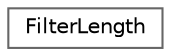 digraph "Graphical Class Hierarchy"
{
 // INTERACTIVE_SVG=YES
 // LATEX_PDF_SIZE
  bgcolor="transparent";
  edge [fontname=Helvetica,fontsize=10,labelfontname=Helvetica,labelfontsize=10];
  node [fontname=Helvetica,fontsize=10,shape=box,height=0.2,width=0.4];
  rankdir="LR";
  Node0 [label="FilterLength",height=0.2,width=0.4,color="grey40", fillcolor="white", style="filled",URL="$d8/dd4/class_filter_length.html",tooltip="The implementation of the \"length\" filter."];
}
